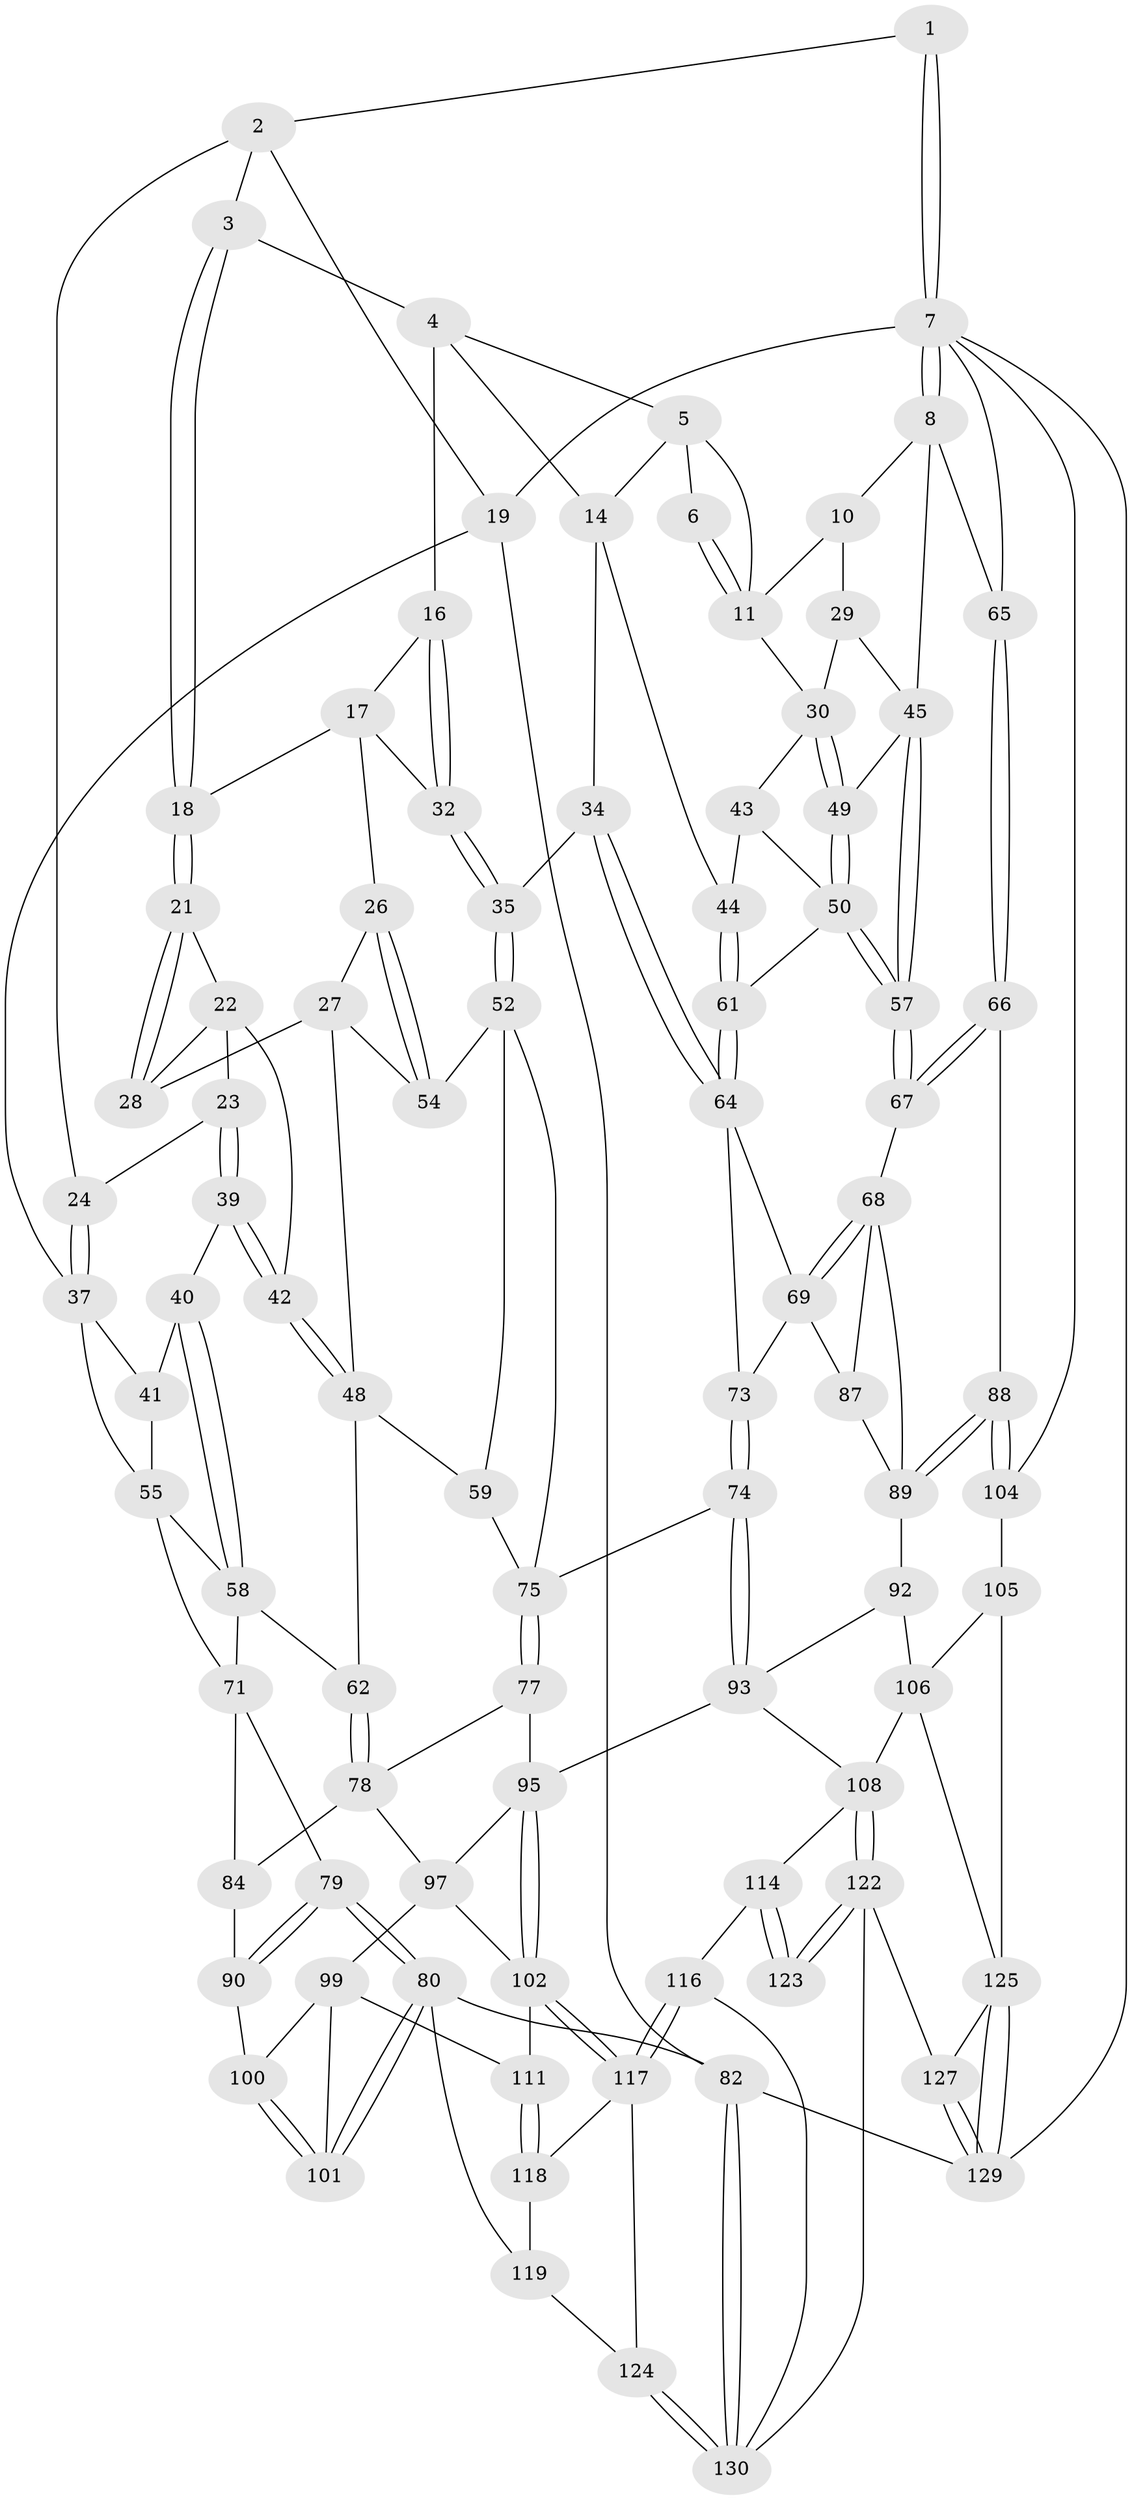 // Generated by graph-tools (version 1.1) at 2025/52/02/27/25 19:52:36]
// undirected, 91 vertices, 203 edges
graph export_dot {
graph [start="1"]
  node [color=gray90,style=filled];
  1 [pos="+0.7593674092312254+0"];
  2 [pos="+0.23229033249688402+0",super="+20"];
  3 [pos="+0.3950303325141075+0.010686411931725369"];
  4 [pos="+0.5123009127580138+0.05813895492317731",super="+15"];
  5 [pos="+0.6192839192080732+0.012657013222957128",super="+13"];
  6 [pos="+0.7588834854073246+0"];
  7 [pos="+1+0",super="+112"];
  8 [pos="+1+0.20667608992852887",super="+9"];
  10 [pos="+0.8514346561932155+0.09199241249196213"];
  11 [pos="+0.8152704489937143+0.02413860038995026",super="+12"];
  14 [pos="+0.5998535094076006+0.16768459791505358",super="+33"];
  16 [pos="+0.49010148890609867+0.1723351047615598"];
  17 [pos="+0.4303704724466544+0.1450514731808159",super="+25"];
  18 [pos="+0.4167380832349189+0.12355175265163851"];
  19 [pos="+0+0"];
  21 [pos="+0.3226728589036278+0.1880682068003675"];
  22 [pos="+0.2770682819205922+0.1646673606690677",super="+36"];
  23 [pos="+0.23864357379673487+0.1388808770563147"];
  24 [pos="+0.23613176499843835+0.1357535375762455"];
  26 [pos="+0.37974274504754857+0.24587692368467665"];
  27 [pos="+0.3453216205537495+0.22005820127484976",super="+47"];
  28 [pos="+0.3407746092758233+0.2165033058585272"];
  29 [pos="+0.7575923824850267+0.19632629958345804"];
  30 [pos="+0.7182495511758162+0.21677079587914558",super="+31"];
  32 [pos="+0.47971531424134295+0.25051407250459135"];
  34 [pos="+0.5409134784883448+0.3382690833919881"];
  35 [pos="+0.5330758639162319+0.33894588481743126"];
  37 [pos="+0.16701875619233642+0.2027597390503701",super="+38"];
  39 [pos="+0.2558207349865889+0.3173215416343086"];
  40 [pos="+0.17430564079482472+0.29328204285045567"];
  41 [pos="+0.1606909612870132+0.2552914156919593"];
  42 [pos="+0.2589628451764789+0.31984514687716514"];
  43 [pos="+0.6849847127739339+0.2876166699936773"];
  44 [pos="+0.5956399831150332+0.30339092396512335"];
  45 [pos="+0.9660009137905607+0.2547141718242322",super="+46"];
  48 [pos="+0.2673103329982956+0.3311082104244172",super="+60"];
  49 [pos="+0.788740517552181+0.2981449835349956"];
  50 [pos="+0.7632381167142338+0.35080454220862656",super="+51"];
  52 [pos="+0.5239423501981975+0.34461223137813457",super="+53"];
  54 [pos="+0.3707087747919324+0.3051370927240039"];
  55 [pos="+0+0.09139513698423182",super="+56"];
  57 [pos="+0.8575717100547873+0.448801577473449"];
  58 [pos="+0.09978034035189655+0.36419236956722895",super="+63"];
  59 [pos="+0.3813587638959654+0.4417410337252152"];
  61 [pos="+0.7073522950497351+0.3703057678142496"];
  62 [pos="+0.23359834930199946+0.42394222318456737"];
  64 [pos="+0.6445969498052834+0.44612998051591035",super="+70"];
  65 [pos="+1+0.6345627465728677"];
  66 [pos="+0.9707791797708665+0.5558972253662168"];
  67 [pos="+0.8577416828411867+0.4723126811446094"];
  68 [pos="+0.7517987127354975+0.5257826621069682",super="+86"];
  69 [pos="+0.7396374187379694+0.5203453705707898",super="+85"];
  71 [pos="+0.09085160525428677+0.476947852699219",super="+72"];
  73 [pos="+0.541730568473333+0.553490229957444"];
  74 [pos="+0.5270283134003901+0.5578623144110305"];
  75 [pos="+0.4274883062110081+0.522590637494827",super="+76"];
  77 [pos="+0.41430962515066005+0.534956031376418"];
  78 [pos="+0.260701179758023+0.5026372370402192",super="+83"];
  79 [pos="+0+0.6266147314454571"];
  80 [pos="+0+0.896489231765252",super="+81"];
  82 [pos="+0+1"];
  84 [pos="+0.12159178561356729+0.5488772739916412"];
  87 [pos="+0.6304554047510785+0.6147563729673836"];
  88 [pos="+0.7635466586079126+0.6987171128976575"];
  89 [pos="+0.7522365683264596+0.6810195658915204",super="+91"];
  90 [pos="+0.06266699434601927+0.6200093323214522"];
  92 [pos="+0.5867173935167062+0.6970297276281002"];
  93 [pos="+0.5424916860771766+0.6862773484597169",super="+94"];
  95 [pos="+0.3988894814379956+0.7483397053410664",super="+96"];
  97 [pos="+0.21271484415106084+0.623521340916642",super="+98"];
  99 [pos="+0.15107191371378767+0.7171278998166095",super="+110"];
  100 [pos="+0.06621271714518175+0.6317815690875719"];
  101 [pos="+0.02380088430083134+0.7859436602628065"];
  102 [pos="+0.3329170721245454+0.8140736305488807",super="+103"];
  104 [pos="+0.7716906842258545+0.7327827416992959",super="+113"];
  105 [pos="+0.7458178239061984+0.8033805040629679",super="+121"];
  106 [pos="+0.7175898423983548+0.8336236984875236",super="+107"];
  108 [pos="+0.6524708416574606+0.8545407236283634",super="+109"];
  111 [pos="+0.14427515451252176+0.8374376722045783"];
  114 [pos="+0.5244764008080579+0.8755742700977044",super="+115"];
  116 [pos="+0.33262588006945654+0.9176622238438794"];
  117 [pos="+0.3214867887195976+0.8991837437568815",super="+120"];
  118 [pos="+0.16171020792198834+0.8765189929255125"];
  119 [pos="+0.14158585354594805+0.9069050210279233"];
  122 [pos="+0.5992858355920175+1",super="+128"];
  123 [pos="+0.50258481154233+0.9752078641200724"];
  124 [pos="+0.19831100000937954+0.973015654062348"];
  125 [pos="+0.8983367309362178+0.9732152647239792",super="+126"];
  127 [pos="+0.6905864453380509+1"];
  129 [pos="+0.9297208363409726+1"];
  130 [pos="+0+1",super="+131"];
  1 -- 2;
  1 -- 7;
  1 -- 7;
  2 -- 3;
  2 -- 24;
  2 -- 19;
  3 -- 4;
  3 -- 18;
  3 -- 18;
  4 -- 5;
  4 -- 16;
  4 -- 14;
  5 -- 6;
  5 -- 11;
  5 -- 14;
  6 -- 11;
  6 -- 11;
  7 -- 8;
  7 -- 8;
  7 -- 19;
  7 -- 104;
  7 -- 65;
  7 -- 129;
  8 -- 65;
  8 -- 10;
  8 -- 45;
  10 -- 11;
  10 -- 29;
  11 -- 30;
  14 -- 34;
  14 -- 44;
  16 -- 17;
  16 -- 32;
  16 -- 32;
  17 -- 18;
  17 -- 32;
  17 -- 26;
  18 -- 21;
  18 -- 21;
  19 -- 82;
  19 -- 37;
  21 -- 22;
  21 -- 28;
  21 -- 28;
  22 -- 23;
  22 -- 42;
  22 -- 28;
  23 -- 24;
  23 -- 39;
  23 -- 39;
  24 -- 37;
  24 -- 37;
  26 -- 27;
  26 -- 54;
  26 -- 54;
  27 -- 28;
  27 -- 48;
  27 -- 54;
  29 -- 30;
  29 -- 45;
  30 -- 49;
  30 -- 49;
  30 -- 43;
  32 -- 35;
  32 -- 35;
  34 -- 35;
  34 -- 64;
  34 -- 64;
  35 -- 52;
  35 -- 52;
  37 -- 41;
  37 -- 55;
  39 -- 40;
  39 -- 42;
  39 -- 42;
  40 -- 41;
  40 -- 58;
  40 -- 58;
  41 -- 55;
  42 -- 48;
  42 -- 48;
  43 -- 44;
  43 -- 50;
  44 -- 61;
  44 -- 61;
  45 -- 57;
  45 -- 57;
  45 -- 49;
  48 -- 59;
  48 -- 62;
  49 -- 50;
  49 -- 50;
  50 -- 57;
  50 -- 57;
  50 -- 61;
  52 -- 59;
  52 -- 54;
  52 -- 75;
  55 -- 71;
  55 -- 58;
  57 -- 67;
  57 -- 67;
  58 -- 62;
  58 -- 71;
  59 -- 75;
  61 -- 64;
  61 -- 64;
  62 -- 78;
  62 -- 78;
  64 -- 73;
  64 -- 69;
  65 -- 66;
  65 -- 66;
  66 -- 67;
  66 -- 67;
  66 -- 88;
  67 -- 68;
  68 -- 69;
  68 -- 69;
  68 -- 89;
  68 -- 87;
  69 -- 73;
  69 -- 87;
  71 -- 84;
  71 -- 79;
  73 -- 74;
  73 -- 74;
  74 -- 75;
  74 -- 93;
  74 -- 93;
  75 -- 77;
  75 -- 77;
  77 -- 78;
  77 -- 95;
  78 -- 97;
  78 -- 84;
  79 -- 80;
  79 -- 80;
  79 -- 90;
  79 -- 90;
  80 -- 101;
  80 -- 101;
  80 -- 82;
  80 -- 119;
  82 -- 130;
  82 -- 130;
  82 -- 129;
  84 -- 90;
  87 -- 89;
  88 -- 89;
  88 -- 89;
  88 -- 104;
  88 -- 104;
  89 -- 92;
  90 -- 100;
  92 -- 93;
  92 -- 106;
  93 -- 108;
  93 -- 95;
  95 -- 102;
  95 -- 102;
  95 -- 97;
  97 -- 99;
  97 -- 102;
  99 -- 100;
  99 -- 101;
  99 -- 111;
  100 -- 101;
  100 -- 101;
  102 -- 117;
  102 -- 117;
  102 -- 111;
  104 -- 105 [weight=2];
  105 -- 106;
  105 -- 125;
  106 -- 108;
  106 -- 125;
  108 -- 122;
  108 -- 122;
  108 -- 114;
  111 -- 118;
  111 -- 118;
  114 -- 123 [weight=2];
  114 -- 123;
  114 -- 116;
  116 -- 117;
  116 -- 117;
  116 -- 130;
  117 -- 124;
  117 -- 118;
  118 -- 119;
  119 -- 124;
  122 -- 123;
  122 -- 123;
  122 -- 127;
  122 -- 130;
  124 -- 130;
  124 -- 130;
  125 -- 129;
  125 -- 129;
  125 -- 127;
  127 -- 129;
  127 -- 129;
}
